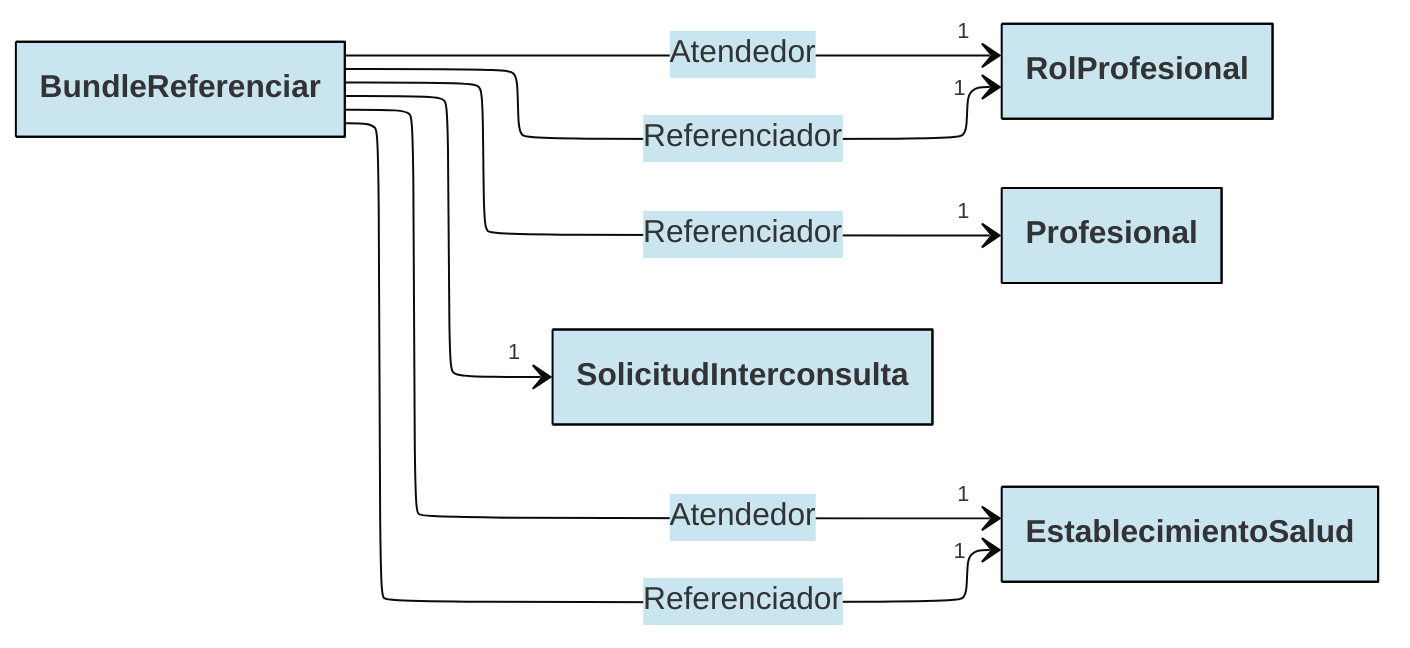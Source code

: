 ---
config:
  layout: elk
  theme: base
  class:
    hideEmptyMembersBox: true
  themeVariables:
    primaryBorderColor: "#000000"
    primaryColor: "#C9E6F0"
---

classDiagram
direction LR


BundleReferenciar --> "1" SolicitudInterconsulta
link SolicitudInterconsulta "https://github.com/chris-f23/diagramas-fhir-tei/blob/main/docs/SolicitudInterconsulta.mmd"


BundleReferenciar --> "1" RolProfesional: Referenciador
BundleReferenciar --> "1" RolProfesional: Atendedor
link RolProfesional "https://github.com/chris-f23/diagramas-fhir-tei/blob/main/docs/RolProfesional.mmd"

BundleReferenciar --> "1" Profesional: Referenciador
link Profesional "https://github.com/chris-f23/diagramas-fhir-tei/blob/main/docs/Profesional.mmd"

BundleReferenciar --> "1" EstablecimientoSalud: Referenciador
BundleReferenciar --> "1" EstablecimientoSalud: Atendedor
link EstablecimientoSalud "https://github.com/chris-f23/diagramas-fhir-tei/blob/main/docs/EstablecimientoSalud.mmd"